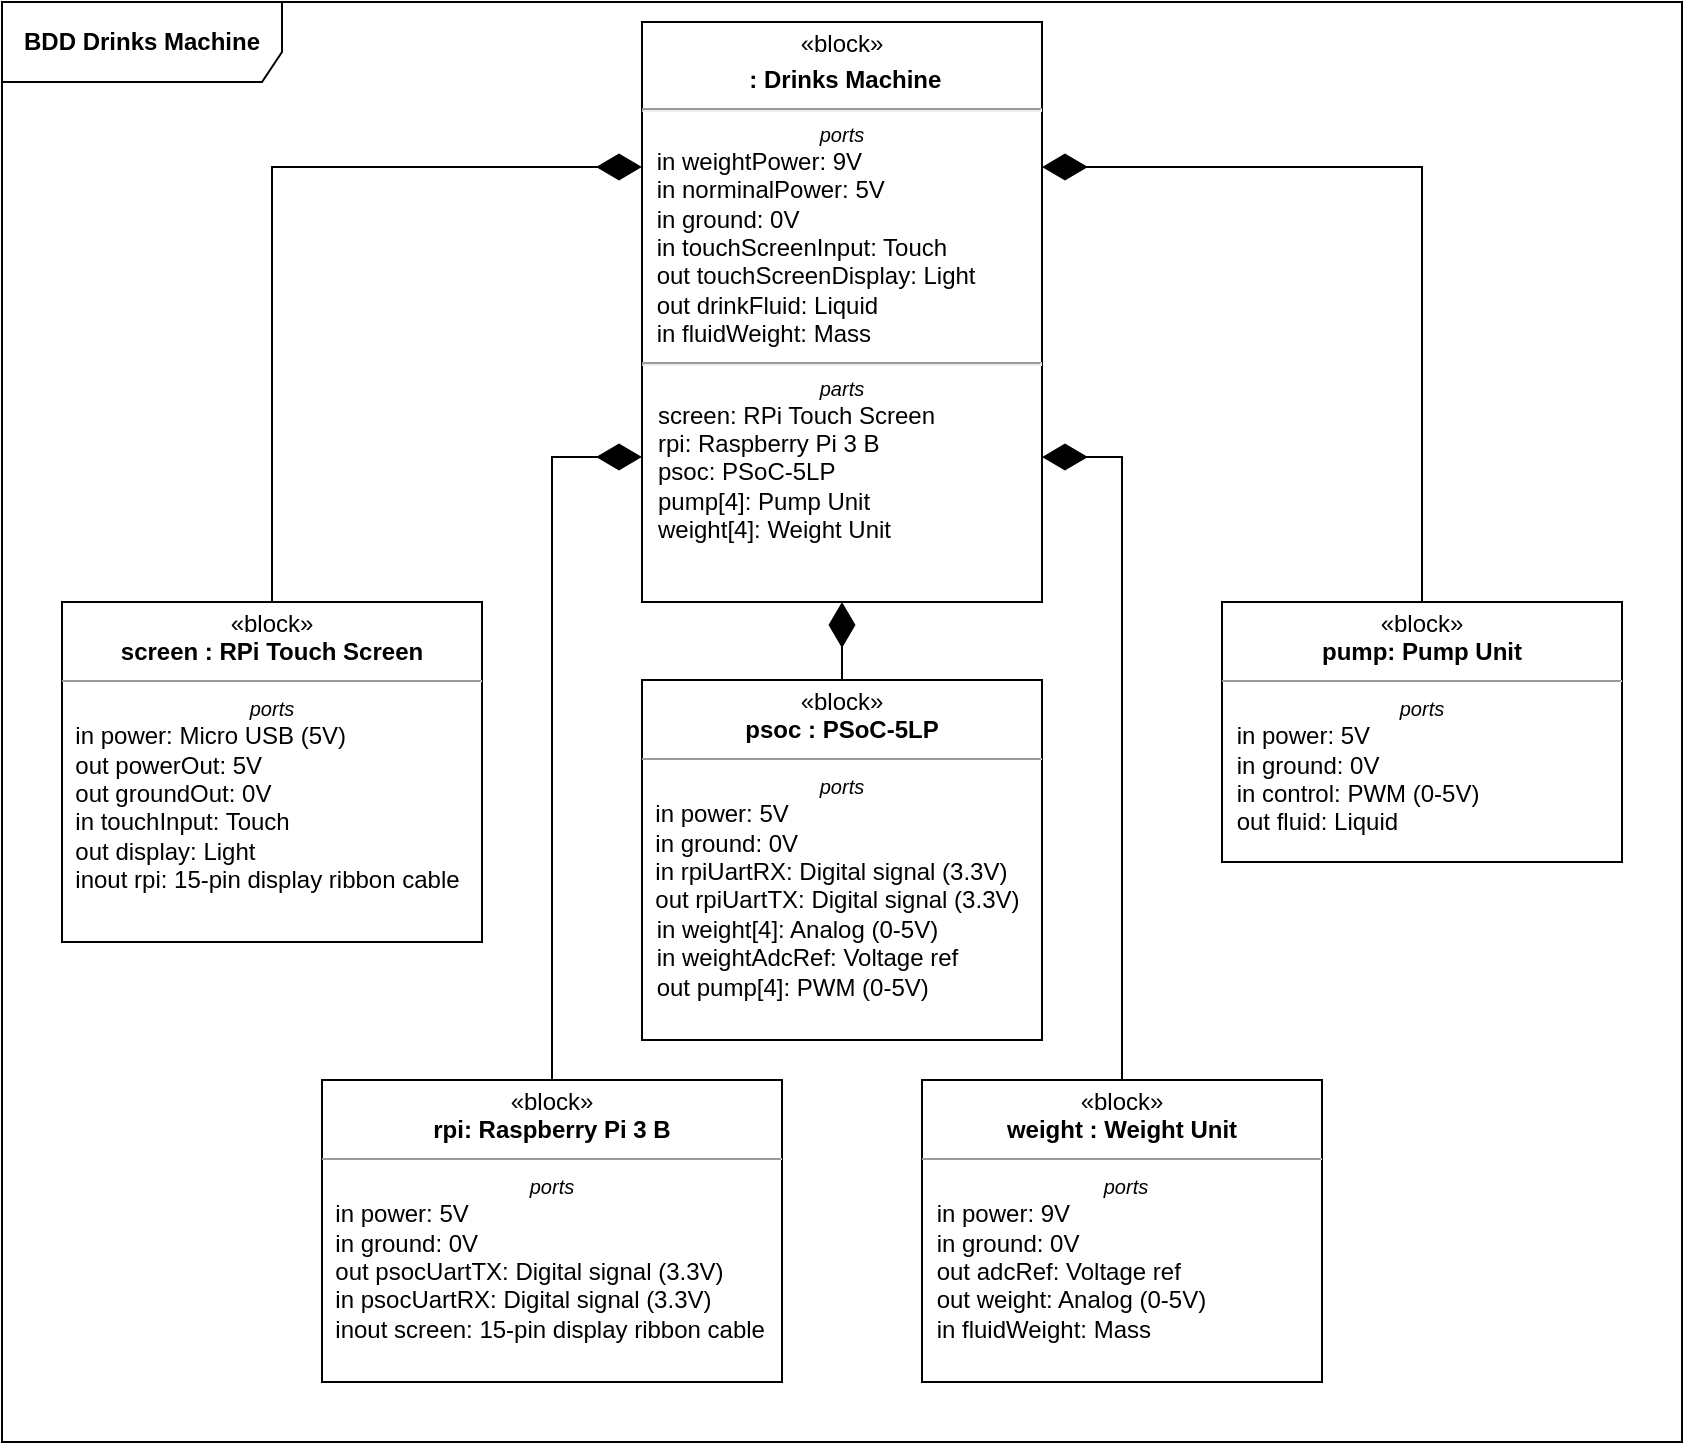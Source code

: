 <mxfile version="22.0.6" type="github">
  <diagram name="Side-1" id="0Zkaa5LIuvr8AhjXDH1g">
    <mxGraphModel dx="1985" dy="1113" grid="1" gridSize="10" guides="1" tooltips="1" connect="1" arrows="1" fold="1" page="1" pageScale="1" pageWidth="827" pageHeight="1169" math="0" shadow="0">
      <root>
        <mxCell id="0" />
        <mxCell id="1" parent="0" />
        <mxCell id="g6-jFwndU6FCUU19JQ0p-2" value="&lt;b&gt;BDD Drinks Machine&lt;br&gt;&lt;/b&gt;" style="shape=umlFrame;whiteSpace=wrap;html=1;pointerEvents=0;width=140;height=40;" parent="1" vertex="1">
          <mxGeometry x="80" y="500" width="840" height="720" as="geometry" />
        </mxCell>
        <mxCell id="g6-jFwndU6FCUU19JQ0p-3" style="edgeStyle=orthogonalEdgeStyle;rounded=0;orthogonalLoop=1;jettySize=auto;html=1;exitX=0.5;exitY=0;exitDx=0;exitDy=0;entryX=0;entryY=0.25;entryDx=0;entryDy=0;endSize=20;endArrow=diamondThin;endFill=1;" parent="1" source="g6-jFwndU6FCUU19JQ0p-4" target="g6-jFwndU6FCUU19JQ0p-11" edge="1">
          <mxGeometry relative="1" as="geometry">
            <mxPoint x="400" y="705" as="targetPoint" />
          </mxGeometry>
        </mxCell>
        <mxCell id="g6-jFwndU6FCUU19JQ0p-4" value="&lt;p style=&quot;margin:0px;margin-top:4px;text-align:center;&quot;&gt;«block»&lt;br&gt;&lt;b&gt;screen : RPi Touch Screen&lt;/b&gt;&lt;br&gt;&lt;/p&gt;&lt;hr size=&quot;1&quot;&gt;&lt;div align=&quot;center&quot;&gt;&lt;i&gt;&lt;font style=&quot;font-size: 10px;&quot;&gt;ports&lt;/font&gt;&lt;/i&gt; &lt;br&gt;&lt;/div&gt;&lt;div&gt;&amp;nbsp; in power: Micro USB (5V)&lt;br&gt;&lt;div&gt;&amp;nbsp; out powerOut: 5V&lt;/div&gt;&amp;nbsp; out groundOut: 0V&amp;nbsp; &lt;/div&gt;&lt;div&gt;&amp;nbsp; in touchInput: Touch&lt;br&gt;&lt;/div&gt;&lt;div&gt;&amp;nbsp;&amp;nbsp;&lt;span style=&quot;background-color: initial;&quot;&gt;out display: Light&lt;/span&gt;&lt;/div&gt;&lt;div&gt;&amp;nbsp; inout rpi: 15-pin display ribbon cable&lt;/div&gt;&lt;div&gt;&lt;br&gt;&lt;/div&gt;&lt;p style=&quot;margin:0px;margin-left:4px;&quot;&gt;&amp;nbsp;&lt;br&gt;&lt;/p&gt;" style="verticalAlign=top;align=left;overflow=fill;fontSize=12;fontFamily=Helvetica;html=1;whiteSpace=wrap;" parent="1" vertex="1">
          <mxGeometry x="110" y="800" width="210" height="170" as="geometry" />
        </mxCell>
        <mxCell id="g6-jFwndU6FCUU19JQ0p-5" style="edgeStyle=orthogonalEdgeStyle;rounded=0;orthogonalLoop=1;jettySize=auto;html=1;exitX=0.5;exitY=0;exitDx=0;exitDy=0;endArrow=diamondThin;endFill=1;endSize=20;entryX=0;entryY=0.75;entryDx=0;entryDy=0;" parent="1" source="g6-jFwndU6FCUU19JQ0p-6" target="g6-jFwndU6FCUU19JQ0p-11" edge="1">
          <mxGeometry relative="1" as="geometry">
            <mxPoint x="400" y="738" as="targetPoint" />
          </mxGeometry>
        </mxCell>
        <mxCell id="g6-jFwndU6FCUU19JQ0p-6" value="&lt;p style=&quot;margin:0px;margin-top:4px;text-align:center;&quot;&gt;«block»&lt;br&gt;&lt;b&gt;rpi: Raspberry Pi 3 B&lt;/b&gt;&lt;br&gt;&lt;/p&gt;&lt;hr size=&quot;1&quot;&gt;&lt;div align=&quot;center&quot;&gt;&lt;i&gt;&lt;font style=&quot;font-size: 10px;&quot;&gt;ports&lt;/font&gt;&lt;/i&gt;&lt;/div&gt;&lt;div&gt;&amp;nbsp; in power: 5V&lt;/div&gt;&lt;div&gt;&amp;nbsp; in ground: 0V&lt;br&gt;&lt;/div&gt;&lt;div&gt;&amp;nbsp; out psocUartTX: Digital signal (3.3V)&lt;br&gt;&lt;/div&gt;&lt;div&gt;&amp;nbsp; in psocUartRX: Digital signal (3.3V)&lt;/div&gt;&lt;div&gt;&amp;nbsp; inout screen: 15-pin display ribbon cable&lt;br&gt;&lt;/div&gt;&lt;div&gt;&amp;nbsp; &lt;br&gt;&lt;/div&gt;&lt;p style=&quot;margin:0px;margin-left:4px;&quot;&gt;&amp;nbsp;&lt;br&gt;&lt;/p&gt;" style="verticalAlign=top;align=left;overflow=fill;fontSize=12;fontFamily=Helvetica;html=1;whiteSpace=wrap;" parent="1" vertex="1">
          <mxGeometry x="240" y="1039" width="230" height="151" as="geometry" />
        </mxCell>
        <mxCell id="g6-jFwndU6FCUU19JQ0p-7" style="edgeStyle=orthogonalEdgeStyle;rounded=0;orthogonalLoop=1;jettySize=auto;html=1;exitX=0.5;exitY=0;exitDx=0;exitDy=0;entryX=0.5;entryY=1;entryDx=0;entryDy=0;endArrow=diamondThin;endFill=1;endSize=20;" parent="1" source="g6-jFwndU6FCUU19JQ0p-8" target="g6-jFwndU6FCUU19JQ0p-11" edge="1">
          <mxGeometry relative="1" as="geometry">
            <mxPoint x="500" y="770" as="targetPoint" />
          </mxGeometry>
        </mxCell>
        <mxCell id="g6-jFwndU6FCUU19JQ0p-8" value="&lt;p style=&quot;margin:0px;margin-top:4px;text-align:center;&quot;&gt;«block»&lt;br&gt;&lt;b&gt;psoc : PSoC-5LP&lt;/b&gt;&lt;br&gt;&lt;/p&gt;&lt;hr size=&quot;1&quot;&gt;&lt;div align=&quot;center&quot;&gt;&lt;i&gt;&lt;font style=&quot;font-size: 10px;&quot;&gt;ports&lt;/font&gt;&lt;/i&gt;&lt;/div&gt;&lt;div&gt;&amp;nbsp; in power: 5V&lt;div&gt;&amp;nbsp; in ground: 0V&lt;/div&gt;&lt;/div&gt;&lt;div&gt;&amp;nbsp; in rpiUartRX: Digital signal (3.3V)&lt;/div&gt;&lt;div&gt;&amp;nbsp; out rpiUartTX: Digital signal (3.3V)&lt;/div&gt;&lt;p style=&quot;margin:0px;margin-left:4px;&quot;&gt;&amp;nbsp;in weight[4]: Analog (0-5V)&lt;/p&gt;&lt;p style=&quot;margin:0px;margin-left:4px;&quot;&gt;&amp;nbsp;in weightAdcRef: Voltage ref &lt;br&gt;&lt;/p&gt;&lt;p style=&quot;margin:0px;margin-left:4px;&quot;&gt;&amp;nbsp;out pump[4]: PWM (0-5V)&lt;br&gt;&lt;/p&gt;" style="verticalAlign=top;align=left;overflow=fill;fontSize=12;fontFamily=Helvetica;html=1;whiteSpace=wrap;" parent="1" vertex="1">
          <mxGeometry x="400" y="839" width="200" height="180" as="geometry" />
        </mxCell>
        <mxCell id="g6-jFwndU6FCUU19JQ0p-9" style="edgeStyle=orthogonalEdgeStyle;rounded=0;orthogonalLoop=1;jettySize=auto;html=1;exitX=0.5;exitY=0;exitDx=0;exitDy=0;entryX=1;entryY=0.75;entryDx=0;entryDy=0;endArrow=diamondThin;endFill=1;endSize=20;" parent="1" source="g6-jFwndU6FCUU19JQ0p-10" target="g6-jFwndU6FCUU19JQ0p-11" edge="1">
          <mxGeometry relative="1" as="geometry">
            <mxPoint x="600" y="737.5" as="targetPoint" />
          </mxGeometry>
        </mxCell>
        <mxCell id="g6-jFwndU6FCUU19JQ0p-10" value="&lt;p style=&quot;margin:0px;margin-top:4px;text-align:center;&quot;&gt;«block»&lt;br&gt;&lt;b&gt;weight : Weight Unit&lt;/b&gt;&lt;br&gt;&lt;/p&gt;&lt;hr size=&quot;1&quot;&gt;&lt;p style=&quot;margin:0px;margin-left:4px;&quot; align=&quot;center&quot;&gt;&lt;i&gt;&lt;font style=&quot;font-size: 10px;&quot;&gt;ports&lt;/font&gt;&lt;/i&gt;&lt;/p&gt;&lt;p style=&quot;margin:0px;margin-left:4px;&quot;&gt;&amp;nbsp;in power: 9V&lt;/p&gt;&lt;p style=&quot;margin:0px;margin-left:4px;&quot;&gt;&amp;nbsp;in ground: 0V&lt;br&gt;&lt;/p&gt;&lt;p style=&quot;margin:0px;margin-left:4px;&quot;&gt;&amp;nbsp;out adcRef: Voltage ref&lt;br&gt;&lt;/p&gt;&lt;p style=&quot;margin:0px;margin-left:4px;&quot;&gt;&amp;nbsp;out weight: Analog (0-5V)&lt;/p&gt;&lt;p style=&quot;margin:0px;margin-left:4px;&quot;&gt;&amp;nbsp;in fluidWeight: Mass&lt;br&gt;&lt;/p&gt;&lt;p style=&quot;margin:0px;margin-left:4px;&quot;&gt;&lt;br&gt;&lt;/p&gt;&lt;p style=&quot;margin:0px;margin-left:4px;&quot;&gt;&amp;nbsp;&lt;br&gt;&lt;/p&gt;" style="verticalAlign=top;align=left;overflow=fill;fontSize=12;fontFamily=Helvetica;html=1;whiteSpace=wrap;" parent="1" vertex="1">
          <mxGeometry x="540" y="1039" width="200" height="151" as="geometry" />
        </mxCell>
        <mxCell id="g6-jFwndU6FCUU19JQ0p-11" value="&lt;p style=&quot;margin:0px;margin-top:4px;text-align:center;&quot;&gt;«block»&lt;/p&gt;&lt;p style=&quot;margin:0px;margin-top:4px;text-align:center;&quot;&gt;&lt;b&gt;&amp;nbsp;: &lt;/b&gt;&lt;b&gt;Drinks Machine&lt;/b&gt;&lt;/p&gt;&lt;hr&gt;&lt;p style=&quot;font-size:10px;margin:0px;text-align:center;&quot;&gt;&lt;i&gt;ports&lt;/i&gt;&lt;/p&gt;&lt;p style=&quot;margin:0px;margin-left:4px;&quot; align=&quot;left&quot;&gt;&amp;nbsp;in weightPower: 9V&lt;/p&gt;&lt;p style=&quot;margin:0px;margin-left:4px;&quot; align=&quot;left&quot;&gt;&amp;nbsp;in norminalPower: 5V&lt;/p&gt;&lt;p style=&quot;margin:0px;margin-left:4px;&quot; align=&quot;left&quot;&gt;&amp;nbsp;in ground: 0V&lt;/p&gt;&lt;p style=&quot;margin:0px;margin-left:4px;&quot; align=&quot;left&quot;&gt;&amp;nbsp;in touchScreenInput: Touch &lt;br&gt;&lt;/p&gt;&lt;p style=&quot;margin:0px;margin-left:4px;&quot; align=&quot;left&quot;&gt;&amp;nbsp;out touchScreenDisplay: Light&lt;/p&gt;&lt;p style=&quot;margin:0px;margin-left:4px;&quot; align=&quot;left&quot;&gt;&amp;nbsp;out drinkFluid: Liquid&lt;/p&gt;&lt;p style=&quot;margin:0px;margin-left:4px;&quot; align=&quot;left&quot;&gt;&amp;nbsp;in fluidWeight: Mass&lt;/p&gt;&lt;p style=&quot;margin:0px;margin-left:8px;text-align:left;&quot;&gt;&lt;/p&gt;&lt;hr&gt;&lt;p style=&quot;font-size:10px;margin:0px;text-align:center;&quot;&gt;&lt;i&gt;parts&lt;/i&gt;&lt;/p&gt;&lt;p style=&quot;margin:0px;margin-left:8px;text-align:left;&quot;&gt;screen: RPi Touch Screen &lt;br&gt;&lt;/p&gt;&lt;p style=&quot;margin:0px;margin-left:8px;text-align:left;&quot;&gt;rpi: Raspberry Pi 3 B&lt;/p&gt;&lt;p style=&quot;margin:0px;margin-left:8px;text-align:left;&quot;&gt;psoc: PSoC-5LP&lt;/p&gt;&lt;p style=&quot;margin:0px;margin-left:8px;text-align:left;&quot;&gt;pump[4]: Pump Unit&lt;/p&gt;&lt;p style=&quot;margin:0px;margin-left:8px;text-align:left;&quot;&gt;weight[4]: Weight Unit&lt;br&gt;&lt;/p&gt;&lt;p style=&quot;margin:0px;margin-left:8px;text-align:left;&quot;&gt;&lt;br&gt;&lt;/p&gt;&lt;p style=&quot;margin:0px;margin-left:8px;text-align:left;&quot;&gt;&lt;br&gt;&lt;/p&gt;&lt;p style=&quot;margin:0px;margin-left:8px;text-align:left;&quot;&gt;&lt;br&gt;&lt;/p&gt;&lt;p style=&quot;margin:0px;margin-left:8px;text-align:left;&quot;&gt;&lt;br&gt;&lt;/p&gt;" style="shape=rect;html=1;overflow=fill;whiteSpace=wrap;" parent="1" vertex="1">
          <mxGeometry x="400" y="510" width="200" height="290" as="geometry" />
        </mxCell>
        <mxCell id="g6-jFwndU6FCUU19JQ0p-12" value="&lt;p style=&quot;margin:0px;margin-top:4px;text-align:center;&quot;&gt;«block»&lt;br&gt;&lt;b&gt;pump: Pump Unit&lt;/b&gt;&lt;br&gt;&lt;/p&gt;&lt;hr size=&quot;1&quot;&gt;&lt;div align=&quot;center&quot;&gt;&lt;i&gt;&lt;font style=&quot;font-size: 10px;&quot;&gt;ports&lt;/font&gt;&lt;/i&gt; &lt;br&gt;&lt;/div&gt;&lt;p style=&quot;margin:0px;margin-left:4px;&quot;&gt;&amp;nbsp;in power: 5V&lt;br&gt;&lt;/p&gt;&lt;p style=&quot;margin:0px;margin-left:4px;&quot;&gt;&amp;nbsp;in ground: 0V&lt;/p&gt;&lt;p style=&quot;margin:0px;margin-left:4px;&quot;&gt;&amp;nbsp;in control: PWM (0-5V)&lt;/p&gt;&lt;p style=&quot;margin:0px;margin-left:4px;&quot;&gt;&amp;nbsp;out fluid: Liquid&lt;/p&gt;&lt;p style=&quot;margin:0px;margin-left:4px;&quot;&gt;&amp;nbsp;&lt;br&gt;&lt;/p&gt;&lt;p style=&quot;margin:0px;margin-left:4px;&quot;&gt;&amp;nbsp;&lt;br&gt;&lt;/p&gt;&lt;p style=&quot;margin:0px;margin-left:4px;&quot;&gt;&lt;br&gt;&lt;/p&gt;" style="verticalAlign=top;align=left;overflow=fill;fontSize=12;fontFamily=Helvetica;html=1;whiteSpace=wrap;" parent="1" vertex="1">
          <mxGeometry x="690" y="800" width="200" height="130" as="geometry" />
        </mxCell>
        <mxCell id="g6-jFwndU6FCUU19JQ0p-13" style="edgeStyle=orthogonalEdgeStyle;rounded=0;orthogonalLoop=1;jettySize=auto;html=1;exitX=0.5;exitY=0;exitDx=0;exitDy=0;entryX=1;entryY=0.25;entryDx=0;entryDy=0;endSize=20;endArrow=diamondThin;endFill=1;" parent="1" source="g6-jFwndU6FCUU19JQ0p-12" target="g6-jFwndU6FCUU19JQ0p-11" edge="1">
          <mxGeometry relative="1" as="geometry">
            <mxPoint x="870" y="547" as="targetPoint" />
            <mxPoint x="684" y="764" as="sourcePoint" />
          </mxGeometry>
        </mxCell>
      </root>
    </mxGraphModel>
  </diagram>
</mxfile>
